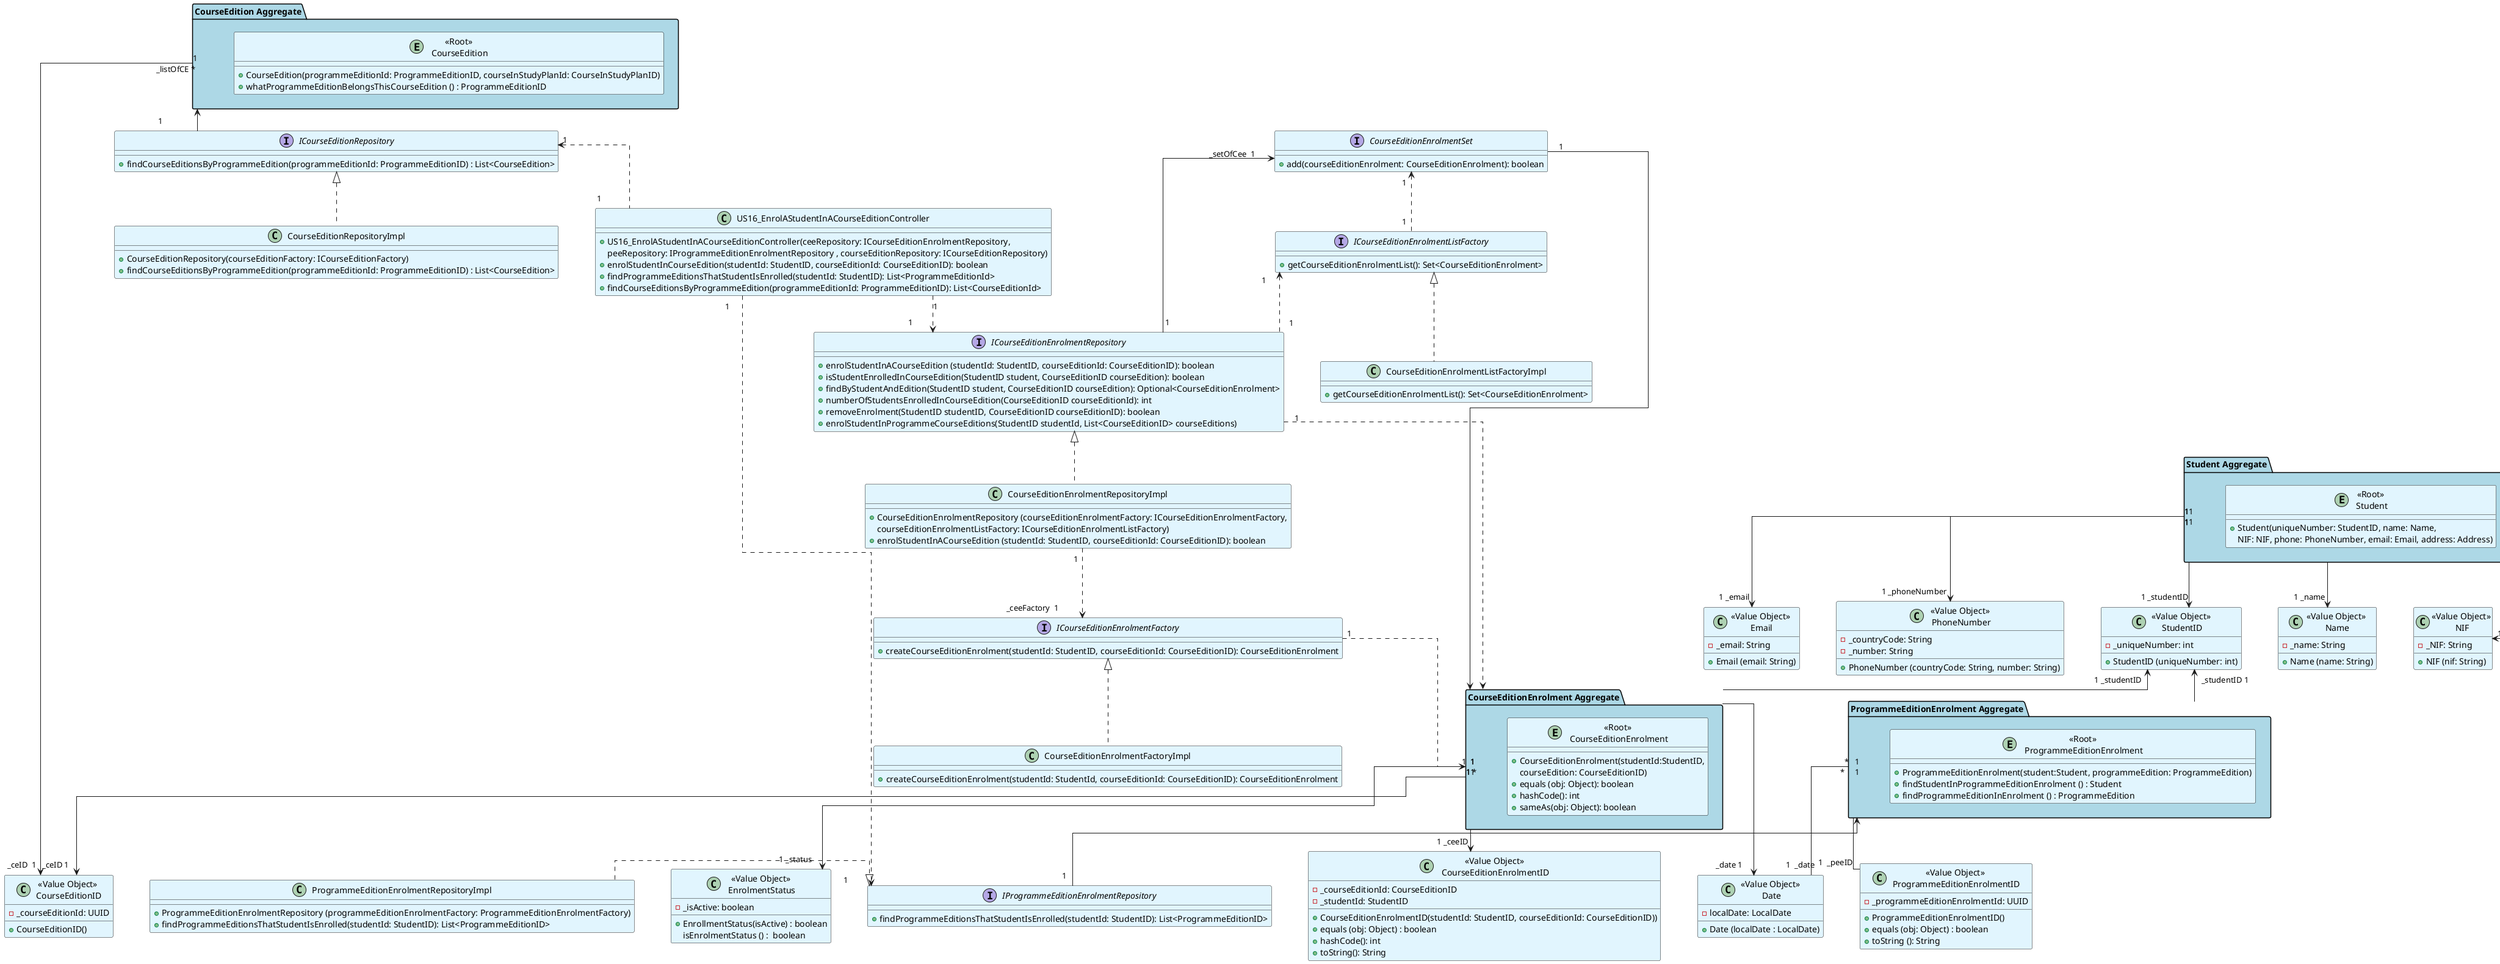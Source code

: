 @startuml
skinparam ranksep 60
skinparam nodesep 60
skinparam linetype ortho
skinparam classBackgroundColor #E1F5FE


class US16_EnrolAStudentInACourseEditionController {
    +US16_EnrolAStudentInACourseEditionController(ceeRepository: ICourseEditionEnrolmentRepository,
    peeRepository: IProgrammeEditionEnrolmentRepository , courseEditionRepository: ICourseEditionRepository)
    +enrolStudentInCourseEdition(studentId: StudentID, courseEditionId: CourseEditionID): boolean
    +findProgrammeEditionsThatStudentIsEnrolled(studentId: StudentID): List<ProgrammeEditionId>
    +findCourseEditionsByProgrammeEdition(programmeEditionId: ProgrammeEditionID): List<CourseEditionId>
}

interface ICourseEditionEnrolmentRepository {
    +enrolStudentInACourseEdition (studentId: StudentID, courseEditionId: CourseEditionID): boolean
    +isStudentEnrolledInCourseEdition(StudentID student, CourseEditionID courseEdition): boolean
    +findByStudentAndEdition(StudentID student, CourseEditionID courseEdition): Optional<CourseEditionEnrolment>
    +numberOfStudentsEnrolledInCourseEdition(CourseEditionID courseEditionId): int
    +removeEnrolment(StudentID studentID, CourseEditionID courseEditionID): boolean
    +enrolStudentInProgrammeCourseEditions(StudentID studentId, List<CourseEditionID> courseEditions)
}

class CourseEditionEnrolmentRepositoryImpl {
    +CourseEditionEnrolmentRepository (courseEditionEnrolmentFactory: ICourseEditionEnrolmentFactory,
    courseEditionEnrolmentListFactory: ICourseEditionEnrolmentListFactory)
    +enrolStudentInACourseEdition (studentId: StudentID, courseEditionId: CourseEditionID): boolean
}

interface IProgrammeEditionEnrolmentRepository {
     +findProgrammeEditionsThatStudentIsEnrolled(studentId: StudentID): List<ProgrammeEditionID>
}

class ProgrammeEditionEnrolmentRepositoryImpl {
    +ProgrammeEditionEnrolmentRepository (programmeEditionEnrolmentFactory: ProgrammeEditionEnrolmentFactory)
    +findProgrammeEditionsThatStudentIsEnrolled(studentId: StudentID): List<ProgrammeEditionID>
}

interface ICourseEditionRepository {
     +findCourseEditionsByProgrammeEdition(programmeEditionId: ProgrammeEditionID) : List<CourseEdition>
}

class CourseEditionRepositoryImpl {
    +CourseEditionRepository(courseEditionFactory: ICourseEditionFactory)
    +findCourseEditionsByProgrammeEdition(programmeEditionId: ProgrammeEditionID) : List<CourseEdition>
}

interface ICourseEditionEnrolmentListFactory{
    +getCourseEditionEnrolmentList(): Set<CourseEditionEnrolment>
}

class CourseEditionEnrolmentListFactoryImpl {
    +getCourseEditionEnrolmentList(): Set<CourseEditionEnrolment>
}

interface ICourseEditionEnrolmentFactory{
    +createCourseEditionEnrolment(studentId: StudentID, courseEditionId: CourseEditionID): CourseEditionEnrolment
}

class CourseEditionEnrolmentFactoryImpl{
    +createCourseEditionEnrolment(studentId: StudentId, courseEditionId: CourseEditionID): CourseEditionEnrolment
}

package "CourseEditionEnrolment Aggregate" #LightBlue {
    entity "<<Root>>\n CourseEditionEnrolment" {
             +CourseEditionEnrolment(studentId:StudentID,
              courseEdition: CourseEditionID)
             +equals (obj: Object): boolean
             +hashCode(): int
             +sameAs(obj: Object): boolean
    }
}

class "<<Value Object>>\n EnrolmentStatus" {
     -_isActive: boolean
     +EnrollmentStatus(isActive) : boolean
     isEnrolmentStatus () :  boolean
}

class "<<Value Object>>\n CourseEditionEnrolmentID" {
     -_courseEditionId: CourseEditionID
     -_studentId: StudentID
     +CourseEditionEnrolmentID(studentId: StudentID, courseEditionId: CourseEditionID))
     +equals (obj: Object) : boolean
     +hashCode(): int
     +toString(): String
}

package "CourseEdition Aggregate" #LightBlue{
    entity "<<Root>>\n CourseEdition" {
    +CourseEdition(programmeEditionId: ProgrammeEditionID, courseInStudyPlanId: CourseInStudyPlanID)
    +whatProgrammeEditionBelongsThisCourseEdition () : ProgrammeEditionID
    }
}

class "<<Value Object>>\n CourseEditionID" {
     -_courseEditionId: UUID
     +CourseEditionID()
}

package "Student Aggregate" #LightBlue{
    entity "<<Root>>\n Student" {
    +Student(uniqueNumber: StudentID, name: Name,
    NIF: NIF, phone: PhoneNumber, email: Email, address: Address)
    }
}

class "<<Value Object>>\n StudentID" {
     -_uniqueNumber: int
     +StudentID (uniqueNumber: int)
}

class "<<Value Object>>\n Name" {
     -_name: String
     +Name (name: String)
}

class "<<Value Object>>\n NIF" {
     -_NIF: String
     +NIF (nif: String)
}

class "<<Value Object>>\n Email" {
     -_email: String
     +Email (email: String)
}

class "<<Value Object>>\n PhoneNumber" {
     -_countryCode: String
     -_number: String
     +PhoneNumber (countryCode: String, number: String)
}

class "<<Value Object>>\n Address" {
     -_street: Street
     -_country: Country
     -_postalCode: PostalCode
     -_location: Location
     +Address(street: Street, postalCode: PostalCode, location: Location, country: Country)
}

class "<<Value Object>>\n Street" {
     -_street: String
     +Street(street: String)
}

class "<<Value Object>>\n PostalCode" {
     -_postalCode: String
     +PostalCode(postalCode: String)
}

class "<<Value Object>>\n Location" {
     -_locationName: String
     +Location(locationName: String)
}

class "<<Value Object>>\n Country" {
     -_country: String
     +Country(country: String)
}
class "<<Value Object>>\n Date" {
     -localDate: LocalDate
     +Date (localDate : LocalDate)
}

package "ProgrammeEditionEnrolment Aggregate" #LightBlue {
    entity "<<Root>>\n ProgrammeEditionEnrolment" {
    +ProgrammeEditionEnrolment(student:Student, programmeEdition: ProgrammeEdition)
    +findStudentInProgrammeEditionEnrolment () : Student
    +findProgrammeEditionInEnrolment () : ProgrammeEdition
    }
}

class "<<Value Object>>\n ProgrammeEditionEnrolmentID" {
     -_programmeEditionEnrolmentId: UUID
     +ProgrammeEditionEnrolmentID()
     +equals (obj: Object) : boolean
     +toString (): String
}

interface CourseEditionEnrolmentSet {
    +add(courseEditionEnrolment: CourseEditionEnrolment): boolean
}


US16_EnrolAStudentInACourseEditionController "1   ".u.> "1    " ICourseEditionRepository
US16_EnrolAStudentInACourseEditionController "1  "..> "1       " IProgrammeEditionEnrolmentRepository
US16_EnrolAStudentInACourseEditionController "1   "..> "  1    " ICourseEditionEnrolmentRepository

"CourseEdition Aggregate" "_listOfCE * " <-- "1   " ICourseEditionRepository

"Student Aggregate" "1" --> "1 _studentID" "<<Value Object>>\n StudentID"
"Student Aggregate" "1" --> "1 _name" "<<Value Object>>\n Name"
"Student Aggregate" "1" --> "1 _NIF" "<<Value Object>>\n NIF"
"Student Aggregate" "1" --> "1 _email" "<<Value Object>>\n Email"
"Student Aggregate" "1" --> "1 _phoneNumber" "<<Value Object>>\n PhoneNumber"
"Student Aggregate" "1" -l-> "1 _address" "<<Value Object>>\n Address"

"<<Value Object>>\n Address" "1" -u-> "1 _street" "<<Value Object>>\n Street"
"<<Value Object>>\n Address" "1" --> "1 _postalCode" "<<Value Object>>\n PostalCode"
"<<Value Object>>\n Address" "1" --> "1 _location" "<<Value Object>>\n Location"
"<<Value Object>>\n Address" "1" --> "1 _country" "<<Value Object>>\n Country"

"ProgrammeEditionEnrolment Aggregate" "      *  " -u-> "_studentID 1    ""<<Value Object>>\n StudentID"
"ProgrammeEditionEnrolment Aggregate" " *    " <-- "1   " IProgrammeEditionEnrolmentRepository
"ProgrammeEditionEnrolment Aggregate" " 1    " -- "1  _date " "<<Value Object>>\n Date"
"ProgrammeEditionEnrolment Aggregate" " 1    " -- "1  _peeID " "<<Value Object>>\n ProgrammeEditionEnrolmentID"


ICourseEditionEnrolmentRepository <|.. CourseEditionEnrolmentRepositoryImpl
IProgrammeEditionEnrolmentRepository <|.l.  ProgrammeEditionEnrolmentRepositoryImpl
ICourseEditionRepository <|.. CourseEditionRepositoryImpl

CourseEditionEnrolmentSet "   1            " -->  "CourseEditionEnrolment Aggregate"

ICourseEditionEnrolmentFactory <|.. CourseEditionEnrolmentFactoryImpl
ICourseEditionEnrolmentListFactory <|.. CourseEditionEnrolmentListFactoryImpl

ICourseEditionEnrolmentRepository " 1  " -u-> "_setOfCee  1       " CourseEditionEnrolmentSet
ICourseEditionEnrolmentRepository"   1  " ..> " *   ""CourseEditionEnrolment Aggregate"
ICourseEditionEnrolmentRepository "1  " .u.> "1  " ICourseEditionEnrolmentListFactory
CourseEditionEnrolmentRepositoryImpl "1  " ..> "_ceeFactory  1      " ICourseEditionEnrolmentFactory
ICourseEditionEnrolmentFactory "1  " ..> "1  " "CourseEditionEnrolment Aggregate"
ICourseEditionEnrolmentListFactory "1  " .u.> "1  " CourseEditionEnrolmentSet


"CourseEditionEnrolment Aggregate" "1" --> "1 _ceeID""<<Value Object>>\n CourseEditionEnrolmentID"
"CourseEditionEnrolment Aggregate" "1" --> "                                1 _status      ""<<Value Object>>\n EnrolmentStatus"
"CourseEditionEnrolment Aggregate" "1" --> "_date 1    ""<<Value Object>>\n Date"
"CourseEditionEnrolment Aggregate" "1" -u-> "1 _studentID" "<<Value Object>>\n StudentID"
"CourseEditionEnrolment Aggregate" "1" --> "_ceID 1    " "<<Value Object>>\n CourseEditionID"

"CourseEdition Aggregate" "1" --> "_ceID  1" "<<Value Object>>\n CourseEditionID"


@enduml